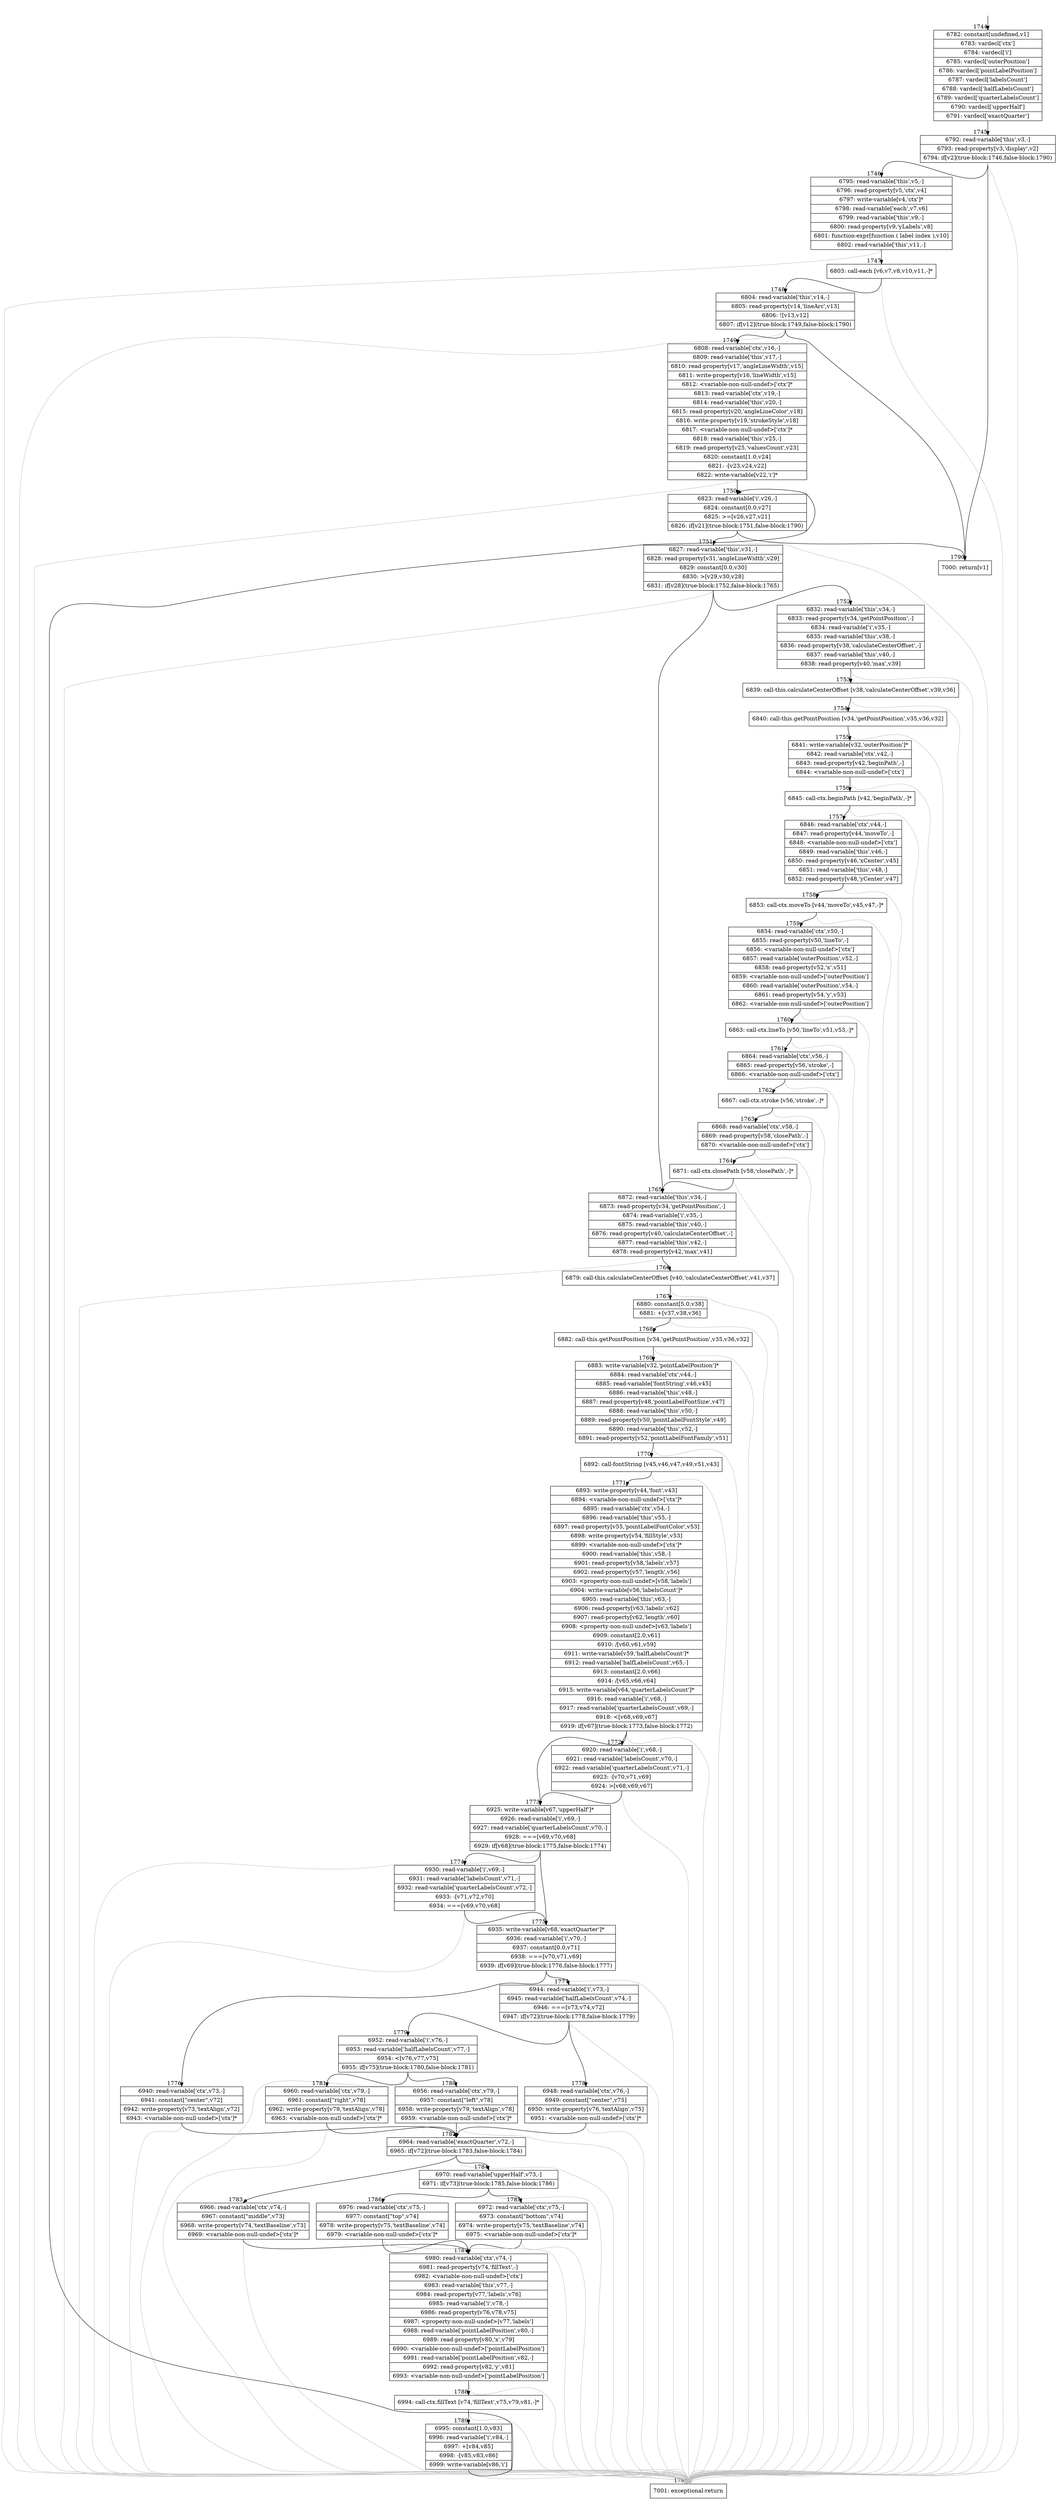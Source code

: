 digraph {
rankdir="TD"
BB_entry158[shape=none,label=""];
BB_entry158 -> BB1744 [tailport=s, headport=n, headlabel="    1744"]
BB1744 [shape=record label="{6782: constant[undefined,v1]|6783: vardecl['ctx']|6784: vardecl['i']|6785: vardecl['outerPosition']|6786: vardecl['pointLabelPosition']|6787: vardecl['labelsCount']|6788: vardecl['halfLabelsCount']|6789: vardecl['quarterLabelsCount']|6790: vardecl['upperHalf']|6791: vardecl['exactQuarter']}" ] 
BB1744 -> BB1745 [tailport=s, headport=n, headlabel="      1745"]
BB1745 [shape=record label="{6792: read-variable['this',v3,-]|6793: read-property[v3,'display',v2]|6794: if[v2](true-block:1746,false-block:1790)}" ] 
BB1745 -> BB1746 [tailport=s, headport=n, headlabel="      1746"]
BB1745 -> BB1790 [tailport=s, headport=n, headlabel="      1790"]
BB1745 -> BB1791 [tailport=s, headport=n, color=gray, headlabel="      1791"]
BB1746 [shape=record label="{6795: read-variable['this',v5,-]|6796: read-property[v5,'ctx',v4]|6797: write-variable[v4,'ctx']*|6798: read-variable['each',v7,v6]|6799: read-variable['this',v9,-]|6800: read-property[v9,'yLabels',v8]|6801: function-expr[function ( label index ),v10]|6802: read-variable['this',v11,-]}" ] 
BB1746 -> BB1747 [tailport=s, headport=n, headlabel="      1747"]
BB1746 -> BB1791 [tailport=s, headport=n, color=gray]
BB1747 [shape=record label="{6803: call-each [v6,v7,v8,v10,v11,-]*}" ] 
BB1747 -> BB1748 [tailport=s, headport=n, headlabel="      1748"]
BB1747 -> BB1791 [tailport=s, headport=n, color=gray]
BB1748 [shape=record label="{6804: read-variable['this',v14,-]|6805: read-property[v14,'lineArc',v13]|6806: ![v13,v12]|6807: if[v12](true-block:1749,false-block:1790)}" ] 
BB1748 -> BB1749 [tailport=s, headport=n, headlabel="      1749"]
BB1748 -> BB1790 [tailport=s, headport=n]
BB1748 -> BB1791 [tailport=s, headport=n, color=gray]
BB1749 [shape=record label="{6808: read-variable['ctx',v16,-]|6809: read-variable['this',v17,-]|6810: read-property[v17,'angleLineWidth',v15]|6811: write-property[v16,'lineWidth',v15]|6812: \<variable-non-null-undef\>['ctx']*|6813: read-variable['ctx',v19,-]|6814: read-variable['this',v20,-]|6815: read-property[v20,'angleLineColor',v18]|6816: write-property[v19,'strokeStyle',v18]|6817: \<variable-non-null-undef\>['ctx']*|6818: read-variable['this',v25,-]|6819: read-property[v25,'valuesCount',v23]|6820: constant[1.0,v24]|6821: -[v23,v24,v22]|6822: write-variable[v22,'i']*}" ] 
BB1749 -> BB1750 [tailport=s, headport=n, headlabel="      1750"]
BB1749 -> BB1791 [tailport=s, headport=n, color=gray]
BB1750 [shape=record label="{6823: read-variable['i',v26,-]|6824: constant[0.0,v27]|6825: \>=[v26,v27,v21]|6826: if[v21](true-block:1751,false-block:1790)}" ] 
BB1750 -> BB1751 [tailport=s, headport=n, headlabel="      1751"]
BB1750 -> BB1790 [tailport=s, headport=n]
BB1750 -> BB1791 [tailport=s, headport=n, color=gray]
BB1751 [shape=record label="{6827: read-variable['this',v31,-]|6828: read-property[v31,'angleLineWidth',v29]|6829: constant[0.0,v30]|6830: \>[v29,v30,v28]|6831: if[v28](true-block:1752,false-block:1765)}" ] 
BB1751 -> BB1752 [tailport=s, headport=n, headlabel="      1752"]
BB1751 -> BB1765 [tailport=s, headport=n, headlabel="      1765"]
BB1751 -> BB1791 [tailport=s, headport=n, color=gray]
BB1752 [shape=record label="{6832: read-variable['this',v34,-]|6833: read-property[v34,'getPointPosition',-]|6834: read-variable['i',v35,-]|6835: read-variable['this',v38,-]|6836: read-property[v38,'calculateCenterOffset',-]|6837: read-variable['this',v40,-]|6838: read-property[v40,'max',v39]}" ] 
BB1752 -> BB1753 [tailport=s, headport=n, headlabel="      1753"]
BB1752 -> BB1791 [tailport=s, headport=n, color=gray]
BB1753 [shape=record label="{6839: call-this.calculateCenterOffset [v38,'calculateCenterOffset',v39,v36]}" ] 
BB1753 -> BB1754 [tailport=s, headport=n, headlabel="      1754"]
BB1753 -> BB1791 [tailport=s, headport=n, color=gray]
BB1754 [shape=record label="{6840: call-this.getPointPosition [v34,'getPointPosition',v35,v36,v32]}" ] 
BB1754 -> BB1755 [tailport=s, headport=n, headlabel="      1755"]
BB1754 -> BB1791 [tailport=s, headport=n, color=gray]
BB1755 [shape=record label="{6841: write-variable[v32,'outerPosition']*|6842: read-variable['ctx',v42,-]|6843: read-property[v42,'beginPath',-]|6844: \<variable-non-null-undef\>['ctx']}" ] 
BB1755 -> BB1756 [tailport=s, headport=n, headlabel="      1756"]
BB1755 -> BB1791 [tailport=s, headport=n, color=gray]
BB1756 [shape=record label="{6845: call-ctx.beginPath [v42,'beginPath',-]*}" ] 
BB1756 -> BB1757 [tailport=s, headport=n, headlabel="      1757"]
BB1756 -> BB1791 [tailport=s, headport=n, color=gray]
BB1757 [shape=record label="{6846: read-variable['ctx',v44,-]|6847: read-property[v44,'moveTo',-]|6848: \<variable-non-null-undef\>['ctx']|6849: read-variable['this',v46,-]|6850: read-property[v46,'xCenter',v45]|6851: read-variable['this',v48,-]|6852: read-property[v48,'yCenter',v47]}" ] 
BB1757 -> BB1758 [tailport=s, headport=n, headlabel="      1758"]
BB1757 -> BB1791 [tailport=s, headport=n, color=gray]
BB1758 [shape=record label="{6853: call-ctx.moveTo [v44,'moveTo',v45,v47,-]*}" ] 
BB1758 -> BB1759 [tailport=s, headport=n, headlabel="      1759"]
BB1758 -> BB1791 [tailport=s, headport=n, color=gray]
BB1759 [shape=record label="{6854: read-variable['ctx',v50,-]|6855: read-property[v50,'lineTo',-]|6856: \<variable-non-null-undef\>['ctx']|6857: read-variable['outerPosition',v52,-]|6858: read-property[v52,'x',v51]|6859: \<variable-non-null-undef\>['outerPosition']|6860: read-variable['outerPosition',v54,-]|6861: read-property[v54,'y',v53]|6862: \<variable-non-null-undef\>['outerPosition']}" ] 
BB1759 -> BB1760 [tailport=s, headport=n, headlabel="      1760"]
BB1759 -> BB1791 [tailport=s, headport=n, color=gray]
BB1760 [shape=record label="{6863: call-ctx.lineTo [v50,'lineTo',v51,v53,-]*}" ] 
BB1760 -> BB1761 [tailport=s, headport=n, headlabel="      1761"]
BB1760 -> BB1791 [tailport=s, headport=n, color=gray]
BB1761 [shape=record label="{6864: read-variable['ctx',v56,-]|6865: read-property[v56,'stroke',-]|6866: \<variable-non-null-undef\>['ctx']}" ] 
BB1761 -> BB1762 [tailport=s, headport=n, headlabel="      1762"]
BB1761 -> BB1791 [tailport=s, headport=n, color=gray]
BB1762 [shape=record label="{6867: call-ctx.stroke [v56,'stroke',-]*}" ] 
BB1762 -> BB1763 [tailport=s, headport=n, headlabel="      1763"]
BB1762 -> BB1791 [tailport=s, headport=n, color=gray]
BB1763 [shape=record label="{6868: read-variable['ctx',v58,-]|6869: read-property[v58,'closePath',-]|6870: \<variable-non-null-undef\>['ctx']}" ] 
BB1763 -> BB1764 [tailport=s, headport=n, headlabel="      1764"]
BB1763 -> BB1791 [tailport=s, headport=n, color=gray]
BB1764 [shape=record label="{6871: call-ctx.closePath [v58,'closePath',-]*}" ] 
BB1764 -> BB1765 [tailport=s, headport=n]
BB1764 -> BB1791 [tailport=s, headport=n, color=gray]
BB1765 [shape=record label="{6872: read-variable['this',v34,-]|6873: read-property[v34,'getPointPosition',-]|6874: read-variable['i',v35,-]|6875: read-variable['this',v40,-]|6876: read-property[v40,'calculateCenterOffset',-]|6877: read-variable['this',v42,-]|6878: read-property[v42,'max',v41]}" ] 
BB1765 -> BB1766 [tailport=s, headport=n, headlabel="      1766"]
BB1765 -> BB1791 [tailport=s, headport=n, color=gray]
BB1766 [shape=record label="{6879: call-this.calculateCenterOffset [v40,'calculateCenterOffset',v41,v37]}" ] 
BB1766 -> BB1767 [tailport=s, headport=n, headlabel="      1767"]
BB1766 -> BB1791 [tailport=s, headport=n, color=gray]
BB1767 [shape=record label="{6880: constant[5.0,v38]|6881: +[v37,v38,v36]}" ] 
BB1767 -> BB1768 [tailport=s, headport=n, headlabel="      1768"]
BB1767 -> BB1791 [tailport=s, headport=n, color=gray]
BB1768 [shape=record label="{6882: call-this.getPointPosition [v34,'getPointPosition',v35,v36,v32]}" ] 
BB1768 -> BB1769 [tailport=s, headport=n, headlabel="      1769"]
BB1768 -> BB1791 [tailport=s, headport=n, color=gray]
BB1769 [shape=record label="{6883: write-variable[v32,'pointLabelPosition']*|6884: read-variable['ctx',v44,-]|6885: read-variable['fontString',v46,v45]|6886: read-variable['this',v48,-]|6887: read-property[v48,'pointLabelFontSize',v47]|6888: read-variable['this',v50,-]|6889: read-property[v50,'pointLabelFontStyle',v49]|6890: read-variable['this',v52,-]|6891: read-property[v52,'pointLabelFontFamily',v51]}" ] 
BB1769 -> BB1770 [tailport=s, headport=n, headlabel="      1770"]
BB1769 -> BB1791 [tailport=s, headport=n, color=gray]
BB1770 [shape=record label="{6892: call-fontString [v45,v46,v47,v49,v51,v43]}" ] 
BB1770 -> BB1771 [tailport=s, headport=n, headlabel="      1771"]
BB1770 -> BB1791 [tailport=s, headport=n, color=gray]
BB1771 [shape=record label="{6893: write-property[v44,'font',v43]|6894: \<variable-non-null-undef\>['ctx']*|6895: read-variable['ctx',v54,-]|6896: read-variable['this',v55,-]|6897: read-property[v55,'pointLabelFontColor',v53]|6898: write-property[v54,'fillStyle',v53]|6899: \<variable-non-null-undef\>['ctx']*|6900: read-variable['this',v58,-]|6901: read-property[v58,'labels',v57]|6902: read-property[v57,'length',v56]|6903: \<property-non-null-undef\>[v58,'labels']|6904: write-variable[v56,'labelsCount']*|6905: read-variable['this',v63,-]|6906: read-property[v63,'labels',v62]|6907: read-property[v62,'length',v60]|6908: \<property-non-null-undef\>[v63,'labels']|6909: constant[2.0,v61]|6910: /[v60,v61,v59]|6911: write-variable[v59,'halfLabelsCount']*|6912: read-variable['halfLabelsCount',v65,-]|6913: constant[2.0,v66]|6914: /[v65,v66,v64]|6915: write-variable[v64,'quarterLabelsCount']*|6916: read-variable['i',v68,-]|6917: read-variable['quarterLabelsCount',v69,-]|6918: \<[v68,v69,v67]|6919: if[v67](true-block:1773,false-block:1772)}" ] 
BB1771 -> BB1773 [tailport=s, headport=n, headlabel="      1773"]
BB1771 -> BB1772 [tailport=s, headport=n, headlabel="      1772"]
BB1771 -> BB1791 [tailport=s, headport=n, color=gray]
BB1772 [shape=record label="{6920: read-variable['i',v68,-]|6921: read-variable['labelsCount',v70,-]|6922: read-variable['quarterLabelsCount',v71,-]|6923: -[v70,v71,v69]|6924: \>[v68,v69,v67]}" ] 
BB1772 -> BB1773 [tailport=s, headport=n]
BB1772 -> BB1791 [tailport=s, headport=n, color=gray]
BB1773 [shape=record label="{6925: write-variable[v67,'upperHalf']*|6926: read-variable['i',v69,-]|6927: read-variable['quarterLabelsCount',v70,-]|6928: ===[v69,v70,v68]|6929: if[v68](true-block:1775,false-block:1774)}" ] 
BB1773 -> BB1775 [tailport=s, headport=n, headlabel="      1775"]
BB1773 -> BB1774 [tailport=s, headport=n, headlabel="      1774"]
BB1773 -> BB1791 [tailport=s, headport=n, color=gray]
BB1774 [shape=record label="{6930: read-variable['i',v69,-]|6931: read-variable['labelsCount',v71,-]|6932: read-variable['quarterLabelsCount',v72,-]|6933: -[v71,v72,v70]|6934: ===[v69,v70,v68]}" ] 
BB1774 -> BB1775 [tailport=s, headport=n]
BB1774 -> BB1791 [tailport=s, headport=n, color=gray]
BB1775 [shape=record label="{6935: write-variable[v68,'exactQuarter']*|6936: read-variable['i',v70,-]|6937: constant[0.0,v71]|6938: ===[v70,v71,v69]|6939: if[v69](true-block:1776,false-block:1777)}" ] 
BB1775 -> BB1776 [tailport=s, headport=n, headlabel="      1776"]
BB1775 -> BB1777 [tailport=s, headport=n, headlabel="      1777"]
BB1775 -> BB1791 [tailport=s, headport=n, color=gray]
BB1776 [shape=record label="{6940: read-variable['ctx',v73,-]|6941: constant[\"center\",v72]|6942: write-property[v73,'textAlign',v72]|6943: \<variable-non-null-undef\>['ctx']*}" ] 
BB1776 -> BB1782 [tailport=s, headport=n, headlabel="      1782"]
BB1776 -> BB1791 [tailport=s, headport=n, color=gray]
BB1777 [shape=record label="{6944: read-variable['i',v73,-]|6945: read-variable['halfLabelsCount',v74,-]|6946: ===[v73,v74,v72]|6947: if[v72](true-block:1778,false-block:1779)}" ] 
BB1777 -> BB1778 [tailport=s, headport=n, headlabel="      1778"]
BB1777 -> BB1779 [tailport=s, headport=n, headlabel="      1779"]
BB1777 -> BB1791 [tailport=s, headport=n, color=gray]
BB1778 [shape=record label="{6948: read-variable['ctx',v76,-]|6949: constant[\"center\",v75]|6950: write-property[v76,'textAlign',v75]|6951: \<variable-non-null-undef\>['ctx']*}" ] 
BB1778 -> BB1782 [tailport=s, headport=n]
BB1778 -> BB1791 [tailport=s, headport=n, color=gray]
BB1779 [shape=record label="{6952: read-variable['i',v76,-]|6953: read-variable['halfLabelsCount',v77,-]|6954: \<[v76,v77,v75]|6955: if[v75](true-block:1780,false-block:1781)}" ] 
BB1779 -> BB1780 [tailport=s, headport=n, headlabel="      1780"]
BB1779 -> BB1781 [tailport=s, headport=n, headlabel="      1781"]
BB1779 -> BB1791 [tailport=s, headport=n, color=gray]
BB1780 [shape=record label="{6956: read-variable['ctx',v79,-]|6957: constant[\"left\",v78]|6958: write-property[v79,'textAlign',v78]|6959: \<variable-non-null-undef\>['ctx']*}" ] 
BB1780 -> BB1782 [tailport=s, headport=n]
BB1780 -> BB1791 [tailport=s, headport=n, color=gray]
BB1781 [shape=record label="{6960: read-variable['ctx',v79,-]|6961: constant[\"right\",v78]|6962: write-property[v79,'textAlign',v78]|6963: \<variable-non-null-undef\>['ctx']*}" ] 
BB1781 -> BB1782 [tailport=s, headport=n]
BB1781 -> BB1791 [tailport=s, headport=n, color=gray]
BB1782 [shape=record label="{6964: read-variable['exactQuarter',v72,-]|6965: if[v72](true-block:1783,false-block:1784)}" ] 
BB1782 -> BB1783 [tailport=s, headport=n, headlabel="      1783"]
BB1782 -> BB1784 [tailport=s, headport=n, headlabel="      1784"]
BB1782 -> BB1791 [tailport=s, headport=n, color=gray]
BB1783 [shape=record label="{6966: read-variable['ctx',v74,-]|6967: constant[\"middle\",v73]|6968: write-property[v74,'textBaseline',v73]|6969: \<variable-non-null-undef\>['ctx']*}" ] 
BB1783 -> BB1787 [tailport=s, headport=n, headlabel="      1787"]
BB1783 -> BB1791 [tailport=s, headport=n, color=gray]
BB1784 [shape=record label="{6970: read-variable['upperHalf',v73,-]|6971: if[v73](true-block:1785,false-block:1786)}" ] 
BB1784 -> BB1785 [tailport=s, headport=n, headlabel="      1785"]
BB1784 -> BB1786 [tailport=s, headport=n, headlabel="      1786"]
BB1784 -> BB1791 [tailport=s, headport=n, color=gray]
BB1785 [shape=record label="{6972: read-variable['ctx',v75,-]|6973: constant[\"bottom\",v74]|6974: write-property[v75,'textBaseline',v74]|6975: \<variable-non-null-undef\>['ctx']*}" ] 
BB1785 -> BB1787 [tailport=s, headport=n]
BB1785 -> BB1791 [tailport=s, headport=n, color=gray]
BB1786 [shape=record label="{6976: read-variable['ctx',v75,-]|6977: constant[\"top\",v74]|6978: write-property[v75,'textBaseline',v74]|6979: \<variable-non-null-undef\>['ctx']*}" ] 
BB1786 -> BB1787 [tailport=s, headport=n]
BB1786 -> BB1791 [tailport=s, headport=n, color=gray]
BB1787 [shape=record label="{6980: read-variable['ctx',v74,-]|6981: read-property[v74,'fillText',-]|6982: \<variable-non-null-undef\>['ctx']|6983: read-variable['this',v77,-]|6984: read-property[v77,'labels',v76]|6985: read-variable['i',v78,-]|6986: read-property[v76,v78,v75]|6987: \<property-non-null-undef\>[v77,'labels']|6988: read-variable['pointLabelPosition',v80,-]|6989: read-property[v80,'x',v79]|6990: \<variable-non-null-undef\>['pointLabelPosition']|6991: read-variable['pointLabelPosition',v82,-]|6992: read-property[v82,'y',v81]|6993: \<variable-non-null-undef\>['pointLabelPosition']}" ] 
BB1787 -> BB1788 [tailport=s, headport=n, headlabel="      1788"]
BB1787 -> BB1791 [tailport=s, headport=n, color=gray]
BB1788 [shape=record label="{6994: call-ctx.fillText [v74,'fillText',v75,v79,v81,-]*}" ] 
BB1788 -> BB1789 [tailport=s, headport=n, headlabel="      1789"]
BB1788 -> BB1791 [tailport=s, headport=n, color=gray]
BB1789 [shape=record label="{6995: constant[1.0,v83]|6996: read-variable['i',v84,-]|6997: +[v84,v85]|6998: -[v85,v83,v86]|6999: write-variable[v86,'i']}" ] 
BB1789 -> BB1750 [tailport=s, headport=n]
BB1789 -> BB1791 [tailport=s, headport=n, color=gray]
BB1790 [shape=record label="{7000: return[v1]}" ] 
BB1791 [shape=record label="{7001: exceptional-return}" ] 
//#$~ 1942
}
